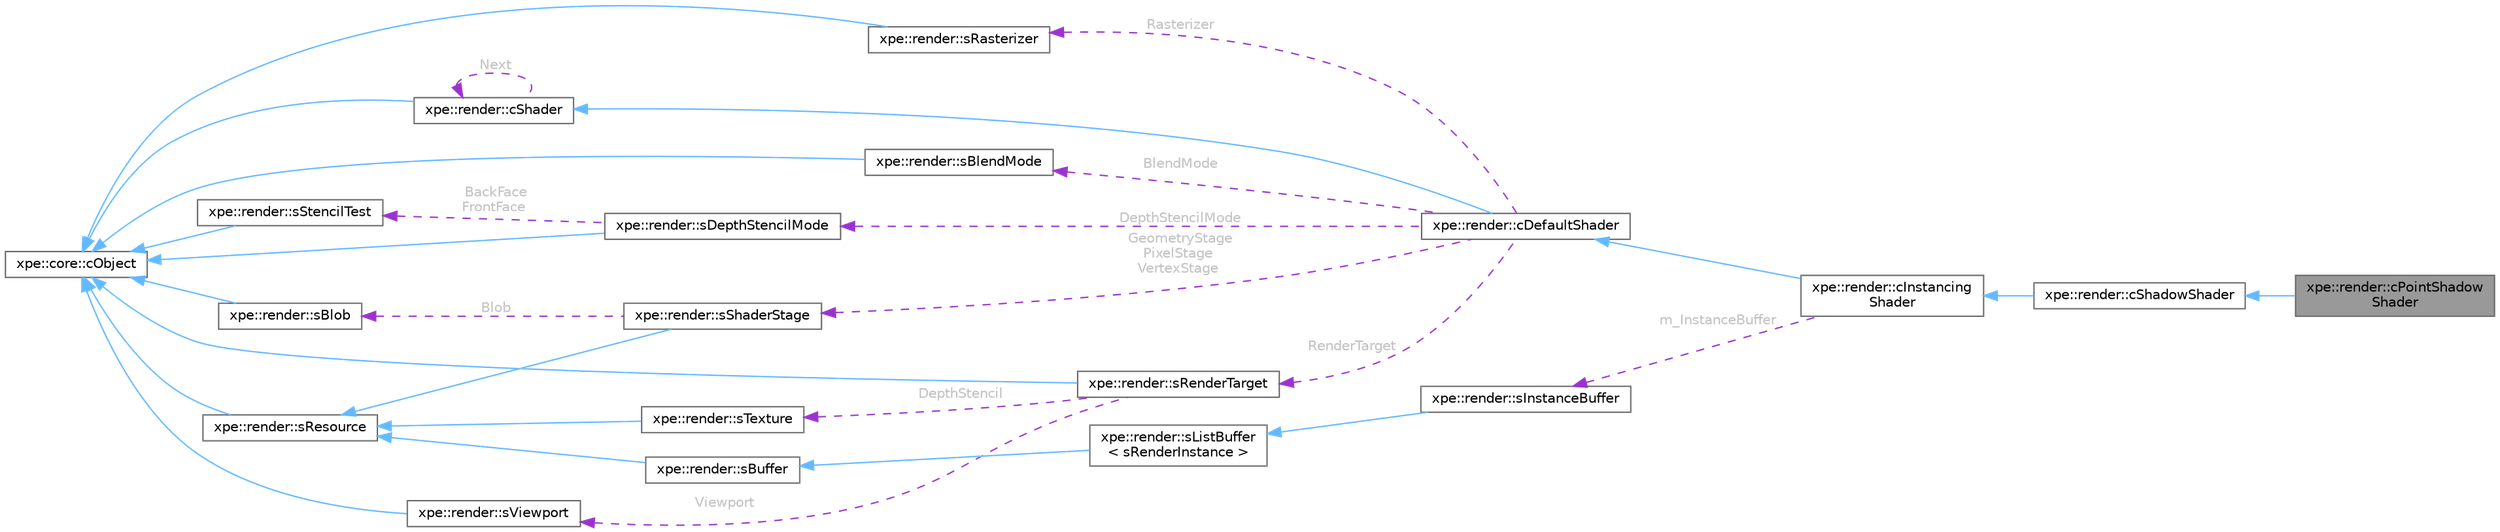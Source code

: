digraph "xpe::render::cPointShadowShader"
{
 // LATEX_PDF_SIZE
  bgcolor="transparent";
  edge [fontname=Helvetica,fontsize=10,labelfontname=Helvetica,labelfontsize=10];
  node [fontname=Helvetica,fontsize=10,shape=box,height=0.2,width=0.4];
  rankdir="LR";
  Node1 [id="Node000001",label="xpe::render::cPointShadow\lShader",height=0.2,width=0.4,color="gray40", fillcolor="grey60", style="filled", fontcolor="black",tooltip=" "];
  Node2 -> Node1 [id="edge59_Node000001_Node000002",dir="back",color="steelblue1",style="solid",tooltip=" "];
  Node2 [id="Node000002",label="xpe::render::cShadowShader",height=0.2,width=0.4,color="gray40", fillcolor="white", style="filled",URL="$classxpe_1_1render_1_1c_shadow_shader.html",tooltip=" "];
  Node3 -> Node2 [id="edge60_Node000002_Node000003",dir="back",color="steelblue1",style="solid",tooltip=" "];
  Node3 [id="Node000003",label="xpe::render::cInstancing\lShader",height=0.2,width=0.4,color="gray40", fillcolor="white", style="filled",URL="$classxpe_1_1render_1_1c_instancing_shader.html",tooltip=" "];
  Node4 -> Node3 [id="edge61_Node000003_Node000004",dir="back",color="steelblue1",style="solid",tooltip=" "];
  Node4 [id="Node000004",label="xpe::render::cDefaultShader",height=0.2,width=0.4,color="gray40", fillcolor="white", style="filled",URL="$classxpe_1_1render_1_1c_default_shader.html",tooltip=" "];
  Node5 -> Node4 [id="edge62_Node000004_Node000005",dir="back",color="steelblue1",style="solid",tooltip=" "];
  Node5 [id="Node000005",label="xpe::render::cShader",height=0.2,width=0.4,color="gray40", fillcolor="white", style="filled",URL="$classxpe_1_1render_1_1c_shader.html",tooltip=" "];
  Node6 -> Node5 [id="edge63_Node000005_Node000006",dir="back",color="steelblue1",style="solid",tooltip=" "];
  Node6 [id="Node000006",label="xpe::core::cObject",height=0.2,width=0.4,color="gray40", fillcolor="white", style="filled",URL="$classxpe_1_1core_1_1c_object.html",tooltip=" "];
  Node5 -> Node5 [id="edge64_Node000005_Node000005",dir="back",color="darkorchid3",style="dashed",tooltip=" ",label=" Next",fontcolor="grey" ];
  Node7 -> Node4 [id="edge65_Node000004_Node000007",dir="back",color="darkorchid3",style="dashed",tooltip=" ",label=" GeometryStage\nPixelStage\nVertexStage",fontcolor="grey" ];
  Node7 [id="Node000007",label="xpe::render::sShaderStage",height=0.2,width=0.4,color="gray40", fillcolor="white", style="filled",URL="$structxpe_1_1render_1_1s_shader_stage.html",tooltip=" "];
  Node8 -> Node7 [id="edge66_Node000007_Node000008",dir="back",color="steelblue1",style="solid",tooltip=" "];
  Node8 [id="Node000008",label="xpe::render::sResource",height=0.2,width=0.4,color="gray40", fillcolor="white", style="filled",URL="$structxpe_1_1render_1_1s_resource.html",tooltip=" "];
  Node6 -> Node8 [id="edge67_Node000008_Node000006",dir="back",color="steelblue1",style="solid",tooltip=" "];
  Node9 -> Node7 [id="edge68_Node000007_Node000009",dir="back",color="darkorchid3",style="dashed",tooltip=" ",label=" Blob",fontcolor="grey" ];
  Node9 [id="Node000009",label="xpe::render::sBlob",height=0.2,width=0.4,color="gray40", fillcolor="white", style="filled",URL="$structxpe_1_1render_1_1s_blob.html",tooltip=" "];
  Node6 -> Node9 [id="edge69_Node000009_Node000006",dir="back",color="steelblue1",style="solid",tooltip=" "];
  Node10 -> Node4 [id="edge70_Node000004_Node000010",dir="back",color="darkorchid3",style="dashed",tooltip=" ",label=" RenderTarget",fontcolor="grey" ];
  Node10 [id="Node000010",label="xpe::render::sRenderTarget",height=0.2,width=0.4,color="gray40", fillcolor="white", style="filled",URL="$structxpe_1_1render_1_1s_render_target.html",tooltip=" "];
  Node6 -> Node10 [id="edge71_Node000010_Node000006",dir="back",color="steelblue1",style="solid",tooltip=" "];
  Node11 -> Node10 [id="edge72_Node000010_Node000011",dir="back",color="darkorchid3",style="dashed",tooltip=" ",label=" DepthStencil",fontcolor="grey" ];
  Node11 [id="Node000011",label="xpe::render::sTexture",height=0.2,width=0.4,color="gray40", fillcolor="white", style="filled",URL="$structxpe_1_1render_1_1s_texture.html",tooltip=" "];
  Node8 -> Node11 [id="edge73_Node000011_Node000008",dir="back",color="steelblue1",style="solid",tooltip=" "];
  Node12 -> Node10 [id="edge74_Node000010_Node000012",dir="back",color="darkorchid3",style="dashed",tooltip=" ",label=" Viewport",fontcolor="grey" ];
  Node12 [id="Node000012",label="xpe::render::sViewport",height=0.2,width=0.4,color="gray40", fillcolor="white", style="filled",URL="$structxpe_1_1render_1_1s_viewport.html",tooltip=" "];
  Node6 -> Node12 [id="edge75_Node000012_Node000006",dir="back",color="steelblue1",style="solid",tooltip=" "];
  Node13 -> Node4 [id="edge76_Node000004_Node000013",dir="back",color="darkorchid3",style="dashed",tooltip=" ",label=" Rasterizer",fontcolor="grey" ];
  Node13 [id="Node000013",label="xpe::render::sRasterizer",height=0.2,width=0.4,color="gray40", fillcolor="white", style="filled",URL="$structxpe_1_1render_1_1s_rasterizer.html",tooltip=" "];
  Node6 -> Node13 [id="edge77_Node000013_Node000006",dir="back",color="steelblue1",style="solid",tooltip=" "];
  Node14 -> Node4 [id="edge78_Node000004_Node000014",dir="back",color="darkorchid3",style="dashed",tooltip=" ",label=" DepthStencilMode",fontcolor="grey" ];
  Node14 [id="Node000014",label="xpe::render::sDepthStencilMode",height=0.2,width=0.4,color="gray40", fillcolor="white", style="filled",URL="$structxpe_1_1render_1_1s_depth_stencil_mode.html",tooltip=" "];
  Node6 -> Node14 [id="edge79_Node000014_Node000006",dir="back",color="steelblue1",style="solid",tooltip=" "];
  Node15 -> Node14 [id="edge80_Node000014_Node000015",dir="back",color="darkorchid3",style="dashed",tooltip=" ",label=" BackFace\nFrontFace",fontcolor="grey" ];
  Node15 [id="Node000015",label="xpe::render::sStencilTest",height=0.2,width=0.4,color="gray40", fillcolor="white", style="filled",URL="$structxpe_1_1render_1_1s_stencil_test.html",tooltip=" "];
  Node6 -> Node15 [id="edge81_Node000015_Node000006",dir="back",color="steelblue1",style="solid",tooltip=" "];
  Node16 -> Node4 [id="edge82_Node000004_Node000016",dir="back",color="darkorchid3",style="dashed",tooltip=" ",label=" BlendMode",fontcolor="grey" ];
  Node16 [id="Node000016",label="xpe::render::sBlendMode",height=0.2,width=0.4,color="gray40", fillcolor="white", style="filled",URL="$structxpe_1_1render_1_1s_blend_mode.html",tooltip=" "];
  Node6 -> Node16 [id="edge83_Node000016_Node000006",dir="back",color="steelblue1",style="solid",tooltip=" "];
  Node17 -> Node3 [id="edge84_Node000003_Node000017",dir="back",color="darkorchid3",style="dashed",tooltip=" ",label=" m_InstanceBuffer",fontcolor="grey" ];
  Node17 [id="Node000017",label="xpe::render::sInstanceBuffer",height=0.2,width=0.4,color="gray40", fillcolor="white", style="filled",URL="$structxpe_1_1render_1_1s_instance_buffer.html",tooltip=" "];
  Node18 -> Node17 [id="edge85_Node000017_Node000018",dir="back",color="steelblue1",style="solid",tooltip=" "];
  Node18 [id="Node000018",label="xpe::render::sListBuffer\l\< sRenderInstance \>",height=0.2,width=0.4,color="gray40", fillcolor="white", style="filled",URL="$classxpe_1_1render_1_1s_list_buffer.html",tooltip=" "];
  Node19 -> Node18 [id="edge86_Node000018_Node000019",dir="back",color="steelblue1",style="solid",tooltip=" "];
  Node19 [id="Node000019",label="xpe::render::sBuffer",height=0.2,width=0.4,color="gray40", fillcolor="white", style="filled",URL="$structxpe_1_1render_1_1s_buffer.html",tooltip=" "];
  Node8 -> Node19 [id="edge87_Node000019_Node000008",dir="back",color="steelblue1",style="solid",tooltip=" "];
}
